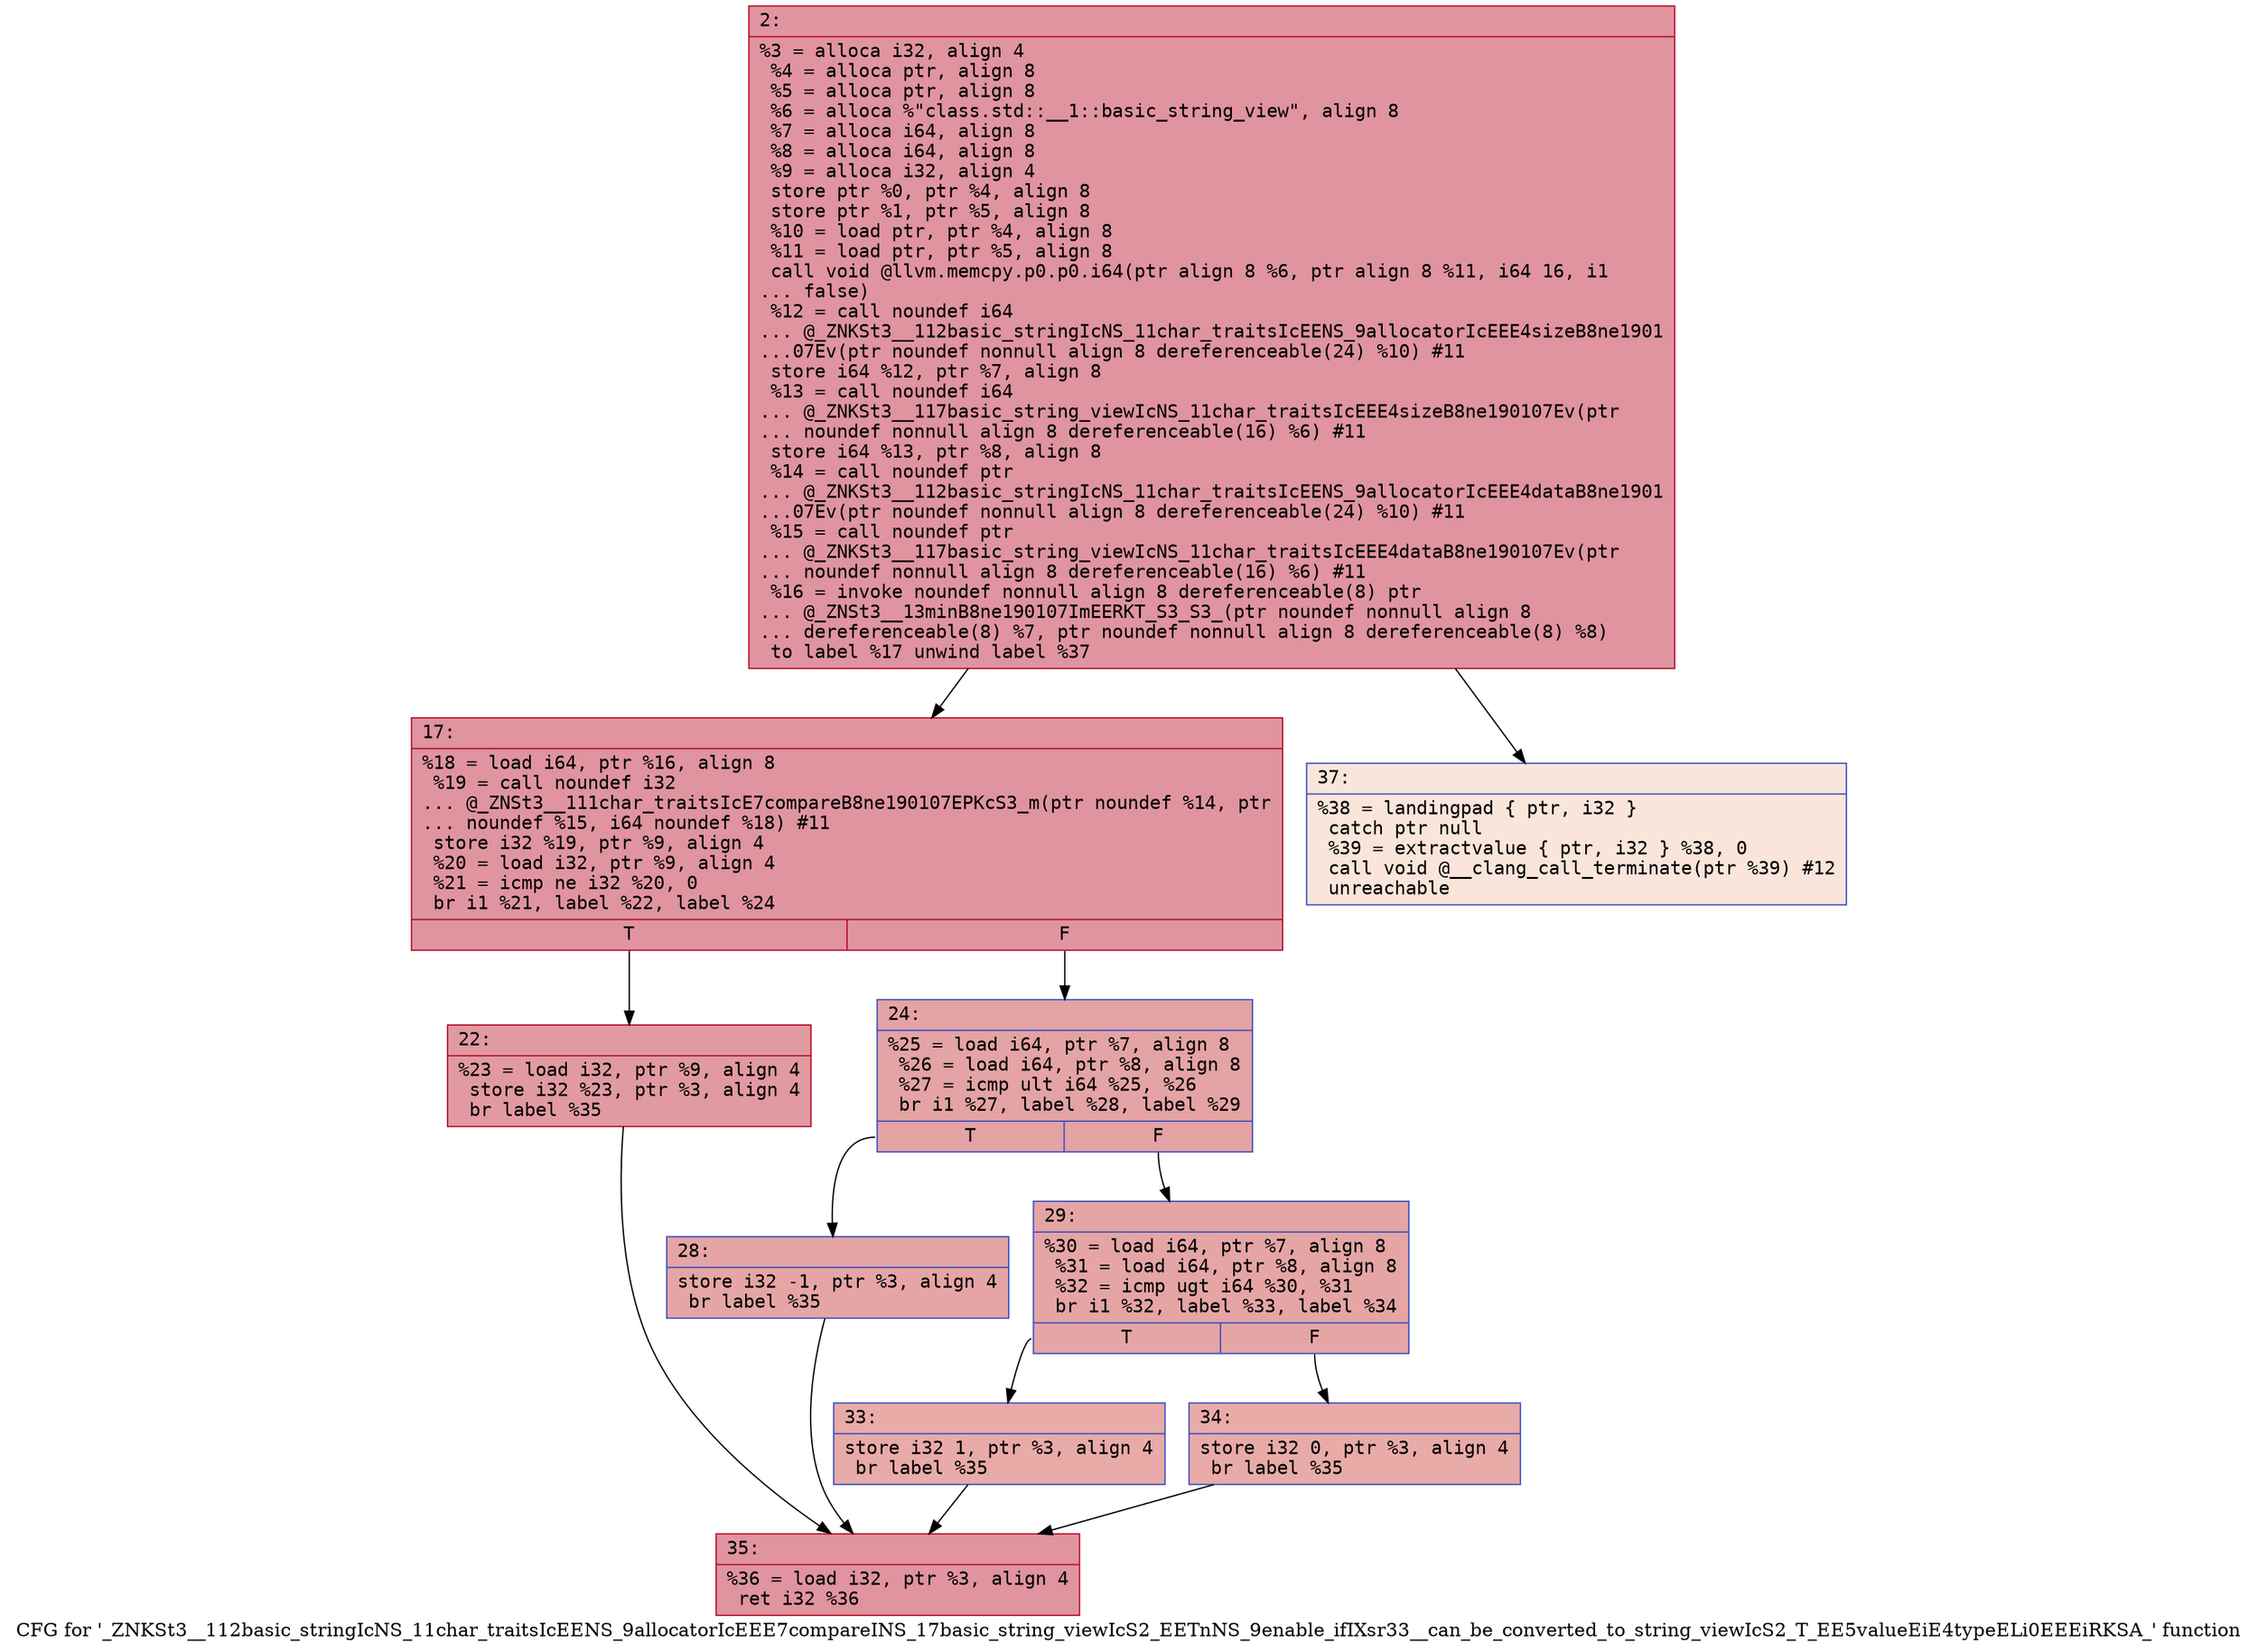 digraph "CFG for '_ZNKSt3__112basic_stringIcNS_11char_traitsIcEENS_9allocatorIcEEE7compareINS_17basic_string_viewIcS2_EETnNS_9enable_ifIXsr33__can_be_converted_to_string_viewIcS2_T_EE5valueEiE4typeELi0EEEiRKSA_' function" {
	label="CFG for '_ZNKSt3__112basic_stringIcNS_11char_traitsIcEENS_9allocatorIcEEE7compareINS_17basic_string_viewIcS2_EETnNS_9enable_ifIXsr33__can_be_converted_to_string_viewIcS2_T_EE5valueEiE4typeELi0EEEiRKSA_' function";

	Node0x60000139cff0 [shape=record,color="#b70d28ff", style=filled, fillcolor="#b70d2870" fontname="Courier",label="{2:\l|  %3 = alloca i32, align 4\l  %4 = alloca ptr, align 8\l  %5 = alloca ptr, align 8\l  %6 = alloca %\"class.std::__1::basic_string_view\", align 8\l  %7 = alloca i64, align 8\l  %8 = alloca i64, align 8\l  %9 = alloca i32, align 4\l  store ptr %0, ptr %4, align 8\l  store ptr %1, ptr %5, align 8\l  %10 = load ptr, ptr %4, align 8\l  %11 = load ptr, ptr %5, align 8\l  call void @llvm.memcpy.p0.p0.i64(ptr align 8 %6, ptr align 8 %11, i64 16, i1\l... false)\l  %12 = call noundef i64\l... @_ZNKSt3__112basic_stringIcNS_11char_traitsIcEENS_9allocatorIcEEE4sizeB8ne1901\l...07Ev(ptr noundef nonnull align 8 dereferenceable(24) %10) #11\l  store i64 %12, ptr %7, align 8\l  %13 = call noundef i64\l... @_ZNKSt3__117basic_string_viewIcNS_11char_traitsIcEEE4sizeB8ne190107Ev(ptr\l... noundef nonnull align 8 dereferenceable(16) %6) #11\l  store i64 %13, ptr %8, align 8\l  %14 = call noundef ptr\l... @_ZNKSt3__112basic_stringIcNS_11char_traitsIcEENS_9allocatorIcEEE4dataB8ne1901\l...07Ev(ptr noundef nonnull align 8 dereferenceable(24) %10) #11\l  %15 = call noundef ptr\l... @_ZNKSt3__117basic_string_viewIcNS_11char_traitsIcEEE4dataB8ne190107Ev(ptr\l... noundef nonnull align 8 dereferenceable(16) %6) #11\l  %16 = invoke noundef nonnull align 8 dereferenceable(8) ptr\l... @_ZNSt3__13minB8ne190107ImEERKT_S3_S3_(ptr noundef nonnull align 8\l... dereferenceable(8) %7, ptr noundef nonnull align 8 dereferenceable(8) %8)\l          to label %17 unwind label %37\l}"];
	Node0x60000139cff0 -> Node0x60000139d040[tooltip="2 -> 17\nProbability 100.00%" ];
	Node0x60000139cff0 -> Node0x60000139d2c0[tooltip="2 -> 37\nProbability 0.00%" ];
	Node0x60000139d040 [shape=record,color="#b70d28ff", style=filled, fillcolor="#b70d2870" fontname="Courier",label="{17:\l|  %18 = load i64, ptr %16, align 8\l  %19 = call noundef i32\l... @_ZNSt3__111char_traitsIcE7compareB8ne190107EPKcS3_m(ptr noundef %14, ptr\l... noundef %15, i64 noundef %18) #11\l  store i32 %19, ptr %9, align 4\l  %20 = load i32, ptr %9, align 4\l  %21 = icmp ne i32 %20, 0\l  br i1 %21, label %22, label %24\l|{<s0>T|<s1>F}}"];
	Node0x60000139d040:s0 -> Node0x60000139d090[tooltip="17 -> 22\nProbability 62.50%" ];
	Node0x60000139d040:s1 -> Node0x60000139d0e0[tooltip="17 -> 24\nProbability 37.50%" ];
	Node0x60000139d090 [shape=record,color="#b70d28ff", style=filled, fillcolor="#bb1b2c70" fontname="Courier",label="{22:\l|  %23 = load i32, ptr %9, align 4\l  store i32 %23, ptr %3, align 4\l  br label %35\l}"];
	Node0x60000139d090 -> Node0x60000139d270[tooltip="22 -> 35\nProbability 100.00%" ];
	Node0x60000139d0e0 [shape=record,color="#3d50c3ff", style=filled, fillcolor="#c32e3170" fontname="Courier",label="{24:\l|  %25 = load i64, ptr %7, align 8\l  %26 = load i64, ptr %8, align 8\l  %27 = icmp ult i64 %25, %26\l  br i1 %27, label %28, label %29\l|{<s0>T|<s1>F}}"];
	Node0x60000139d0e0:s0 -> Node0x60000139d130[tooltip="24 -> 28\nProbability 50.00%" ];
	Node0x60000139d0e0:s1 -> Node0x60000139d180[tooltip="24 -> 29\nProbability 50.00%" ];
	Node0x60000139d130 [shape=record,color="#3d50c3ff", style=filled, fillcolor="#c5333470" fontname="Courier",label="{28:\l|  store i32 -1, ptr %3, align 4\l  br label %35\l}"];
	Node0x60000139d130 -> Node0x60000139d270[tooltip="28 -> 35\nProbability 100.00%" ];
	Node0x60000139d180 [shape=record,color="#3d50c3ff", style=filled, fillcolor="#c5333470" fontname="Courier",label="{29:\l|  %30 = load i64, ptr %7, align 8\l  %31 = load i64, ptr %8, align 8\l  %32 = icmp ugt i64 %30, %31\l  br i1 %32, label %33, label %34\l|{<s0>T|<s1>F}}"];
	Node0x60000139d180:s0 -> Node0x60000139d1d0[tooltip="29 -> 33\nProbability 50.00%" ];
	Node0x60000139d180:s1 -> Node0x60000139d220[tooltip="29 -> 34\nProbability 50.00%" ];
	Node0x60000139d1d0 [shape=record,color="#3d50c3ff", style=filled, fillcolor="#cc403a70" fontname="Courier",label="{33:\l|  store i32 1, ptr %3, align 4\l  br label %35\l}"];
	Node0x60000139d1d0 -> Node0x60000139d270[tooltip="33 -> 35\nProbability 100.00%" ];
	Node0x60000139d220 [shape=record,color="#3d50c3ff", style=filled, fillcolor="#cc403a70" fontname="Courier",label="{34:\l|  store i32 0, ptr %3, align 4\l  br label %35\l}"];
	Node0x60000139d220 -> Node0x60000139d270[tooltip="34 -> 35\nProbability 100.00%" ];
	Node0x60000139d270 [shape=record,color="#b70d28ff", style=filled, fillcolor="#b70d2870" fontname="Courier",label="{35:\l|  %36 = load i32, ptr %3, align 4\l  ret i32 %36\l}"];
	Node0x60000139d2c0 [shape=record,color="#3d50c3ff", style=filled, fillcolor="#f4c5ad70" fontname="Courier",label="{37:\l|  %38 = landingpad \{ ptr, i32 \}\l          catch ptr null\l  %39 = extractvalue \{ ptr, i32 \} %38, 0\l  call void @__clang_call_terminate(ptr %39) #12\l  unreachable\l}"];
}
